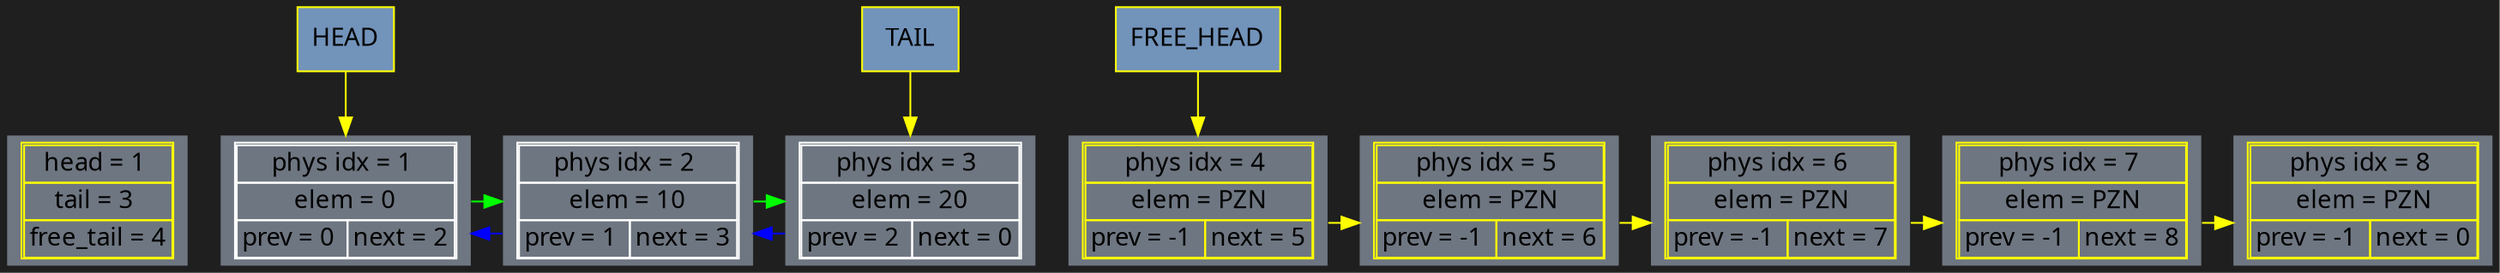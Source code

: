digraph List{
    graph [bgcolor="#1f1f1f", splines=ortho];
    node[color=white, fontcolor="#000000", fontsize=14, fontname="verdana"];

elem_0 [shape="plaintext", style="filled", fillcolor="#6e7681", color=yellow, label=< <table cellspacing="0">
<tr><td>head = 1 </td></tr>
<tr><td>tail = 3 </td></tr>
<tr><td>free_tail = 4</td></tr>
</table>>];

elem_1 [shape="plaintext", style="filled", fillcolor="#6e7681", label=<<table cellspacing="0">
<tr><td colspan="2">phys idx = 1 </td></tr>
<tr><td colspan="2">elem = 0</td></tr>
<tr><td>prev = 0 </td><td>next = 2</td></tr></table>>];

elem_2 [shape="plaintext", style="filled", fillcolor="#6e7681", label=<<table cellspacing="0">
<tr><td colspan="2">phys idx = 2 </td></tr>
<tr><td colspan="2">elem = 10</td></tr>
<tr><td>prev = 1 </td><td>next = 3</td></tr></table>>];

elem_3 [shape="plaintext", style="filled", fillcolor="#6e7681", label=<<table cellspacing="0">
<tr><td colspan="2">phys idx = 3 </td></tr>
<tr><td colspan="2">elem = 20</td></tr>
<tr><td>prev = 2 </td><td>next = 0</td></tr></table>>];

elem_4 [shape="plaintext", style="filled", fillcolor="#6e7681", label=<<table cellspacing="0">
<tr><td colspan="2">phys idx = 4 </td></tr>
<tr><td colspan="2">elem = PZN</td></tr>
<tr><td>prev = -1 </td><td>next = 5</td></tr></table>>, color=yellow];

elem_5 [shape="plaintext", style="filled", fillcolor="#6e7681", label=<<table cellspacing="0">
<tr><td colspan="2">phys idx = 5 </td></tr>
<tr><td colspan="2">elem = PZN</td></tr>
<tr><td>prev = -1 </td><td>next = 6</td></tr></table>>, color=yellow];

elem_6 [shape="plaintext", style="filled", fillcolor="#6e7681", label=<<table cellspacing="0">
<tr><td colspan="2">phys idx = 6 </td></tr>
<tr><td colspan="2">elem = PZN</td></tr>
<tr><td>prev = -1 </td><td>next = 7</td></tr></table>>, color=yellow];

elem_7 [shape="plaintext", style="filled", fillcolor="#6e7681", label=<<table cellspacing="0">
<tr><td colspan="2">phys idx = 7 </td></tr>
<tr><td colspan="2">elem = PZN</td></tr>
<tr><td>prev = -1 </td><td>next = 8</td></tr></table>>, color=yellow];

elem_8 [shape="plaintext", style="filled", fillcolor="#6e7681", label=<<table cellspacing="0">
<tr><td colspan="2">phys idx = 8 </td></tr>
<tr><td colspan="2">elem = PZN</td></tr>
<tr><td>prev = -1 </td><td>next = 0</td></tr></table>>, color=yellow];

{rank=same; elem_0 elem_1 elem_2 elem_3 elem_4 elem_5 elem_6 elem_7 elem_8};
elem_0->elem_1->elem_2->elem_3->elem_4->elem_5->elem_6->elem_7->elem_8[style=invis];

elem_1->elem_2 [color=green, weight=0];
elem_2->elem_3 [color=green, weight=0];
elem_2->elem_1 [color=blue, weight=0];
elem_3->elem_2 [color=blue, weight=0];
elem_4->elem_5 [color=yellow, weight=0];
elem_5->elem_6 [color=yellow, weight=0];
elem_6->elem_7 [color=yellow, weight=0];
elem_7->elem_8 [color=yellow, weight=0];
head [shape=rect, label="HEAD", color=yellow, fillcolor="#7293ba",style=filled];
tail [shape=rect, label="TAIL", color=yellow, fillcolor="#7293ba",style=filled];
free_head [shape=rect, label="FREE_HEAD",color=yellow, fillcolor="#7293ba", style=filled];
head->elem_1 [color=yellow];
tail->elem_3 [color=yellow];
free_head->elem_4 [color=yellow];
}
